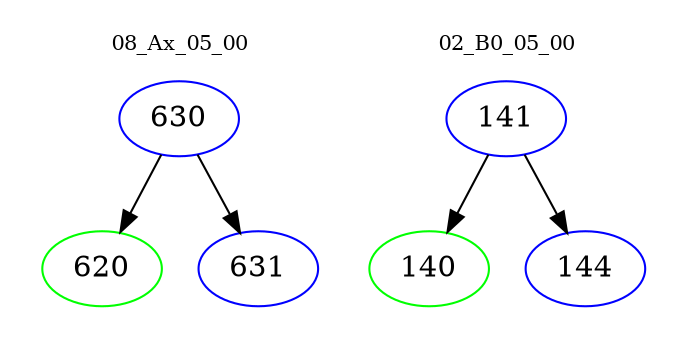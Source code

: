 digraph{
subgraph cluster_0 {
color = white
label = "08_Ax_05_00";
fontsize=10;
T0_630 [label="630", color="blue"]
T0_630 -> T0_620 [color="black"]
T0_620 [label="620", color="green"]
T0_630 -> T0_631 [color="black"]
T0_631 [label="631", color="blue"]
}
subgraph cluster_1 {
color = white
label = "02_B0_05_00";
fontsize=10;
T1_141 [label="141", color="blue"]
T1_141 -> T1_140 [color="black"]
T1_140 [label="140", color="green"]
T1_141 -> T1_144 [color="black"]
T1_144 [label="144", color="blue"]
}
}
